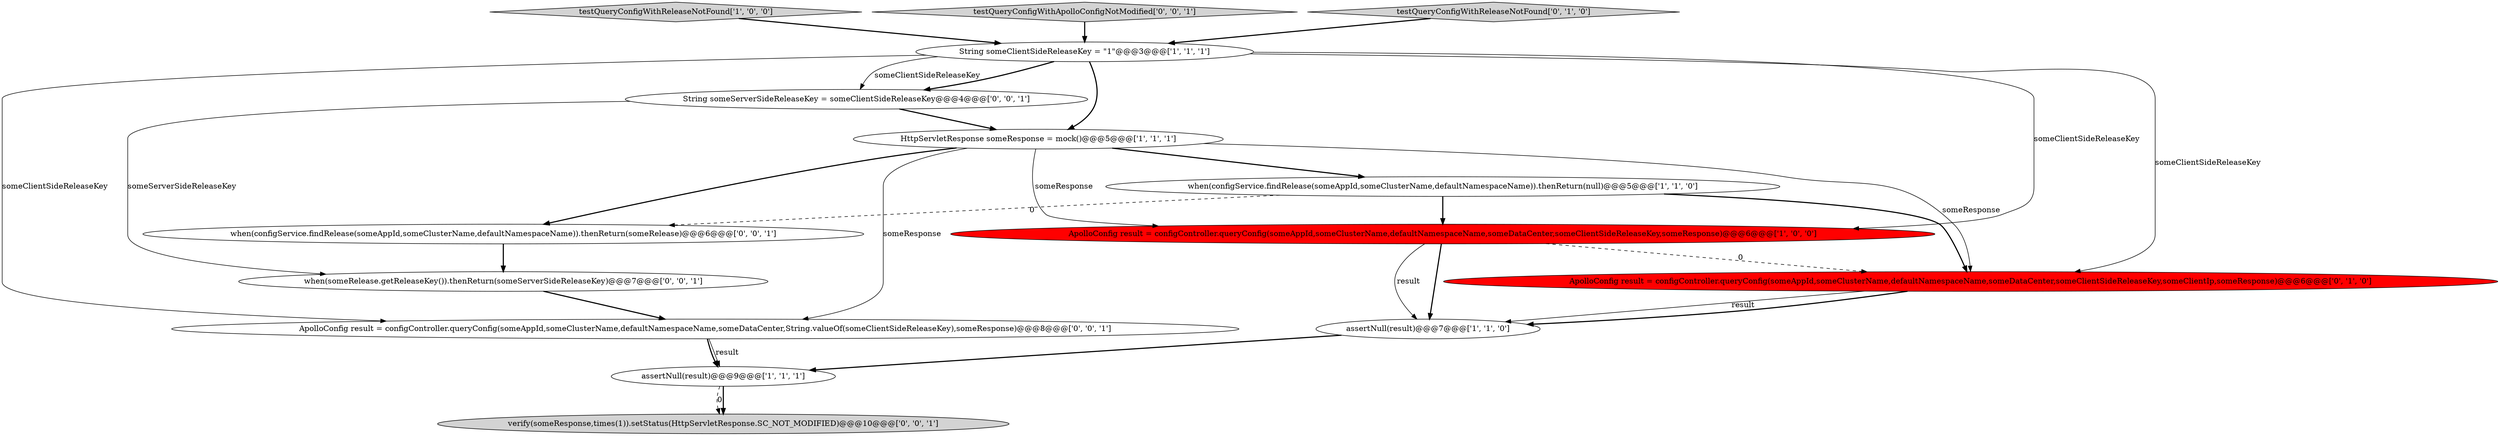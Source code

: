 digraph {
5 [style = filled, label = "assertNull(result)@@@9@@@['1', '1', '1']", fillcolor = white, shape = ellipse image = "AAA0AAABBB1BBB"];
13 [style = filled, label = "verify(someResponse,times(1)).setStatus(HttpServletResponse.SC_NOT_MODIFIED)@@@10@@@['0', '0', '1']", fillcolor = lightgray, shape = ellipse image = "AAA0AAABBB3BBB"];
2 [style = filled, label = "ApolloConfig result = configController.queryConfig(someAppId,someClusterName,defaultNamespaceName,someDataCenter,someClientSideReleaseKey,someResponse)@@@6@@@['1', '0', '0']", fillcolor = red, shape = ellipse image = "AAA1AAABBB1BBB"];
3 [style = filled, label = "testQueryConfigWithReleaseNotFound['1', '0', '0']", fillcolor = lightgray, shape = diamond image = "AAA0AAABBB1BBB"];
8 [style = filled, label = "ApolloConfig result = configController.queryConfig(someAppId,someClusterName,defaultNamespaceName,someDataCenter,someClientSideReleaseKey,someClientIp,someResponse)@@@6@@@['0', '1', '0']", fillcolor = red, shape = ellipse image = "AAA1AAABBB2BBB"];
14 [style = filled, label = "testQueryConfigWithApolloConfigNotModified['0', '0', '1']", fillcolor = lightgray, shape = diamond image = "AAA0AAABBB3BBB"];
6 [style = filled, label = "assertNull(result)@@@7@@@['1', '1', '0']", fillcolor = white, shape = ellipse image = "AAA0AAABBB1BBB"];
10 [style = filled, label = "when(someRelease.getReleaseKey()).thenReturn(someServerSideReleaseKey)@@@7@@@['0', '0', '1']", fillcolor = white, shape = ellipse image = "AAA0AAABBB3BBB"];
1 [style = filled, label = "HttpServletResponse someResponse = mock()@@@5@@@['1', '1', '1']", fillcolor = white, shape = ellipse image = "AAA0AAABBB1BBB"];
12 [style = filled, label = "when(configService.findRelease(someAppId,someClusterName,defaultNamespaceName)).thenReturn(someRelease)@@@6@@@['0', '0', '1']", fillcolor = white, shape = ellipse image = "AAA0AAABBB3BBB"];
4 [style = filled, label = "when(configService.findRelease(someAppId,someClusterName,defaultNamespaceName)).thenReturn(null)@@@5@@@['1', '1', '0']", fillcolor = white, shape = ellipse image = "AAA0AAABBB1BBB"];
9 [style = filled, label = "ApolloConfig result = configController.queryConfig(someAppId,someClusterName,defaultNamespaceName,someDataCenter,String.valueOf(someClientSideReleaseKey),someResponse)@@@8@@@['0', '0', '1']", fillcolor = white, shape = ellipse image = "AAA0AAABBB3BBB"];
0 [style = filled, label = "String someClientSideReleaseKey = \"1\"@@@3@@@['1', '1', '1']", fillcolor = white, shape = ellipse image = "AAA0AAABBB1BBB"];
7 [style = filled, label = "testQueryConfigWithReleaseNotFound['0', '1', '0']", fillcolor = lightgray, shape = diamond image = "AAA0AAABBB2BBB"];
11 [style = filled, label = "String someServerSideReleaseKey = someClientSideReleaseKey@@@4@@@['0', '0', '1']", fillcolor = white, shape = ellipse image = "AAA0AAABBB3BBB"];
5->13 [style = dashed, label="0"];
2->6 [style = solid, label="result"];
1->4 [style = bold, label=""];
1->2 [style = solid, label="someResponse"];
11->1 [style = bold, label=""];
2->6 [style = bold, label=""];
8->6 [style = solid, label="result"];
1->9 [style = solid, label="someResponse"];
0->11 [style = bold, label=""];
8->6 [style = bold, label=""];
7->0 [style = bold, label=""];
4->2 [style = bold, label=""];
1->8 [style = solid, label="someResponse"];
0->2 [style = solid, label="someClientSideReleaseKey"];
2->8 [style = dashed, label="0"];
11->10 [style = solid, label="someServerSideReleaseKey"];
3->0 [style = bold, label=""];
0->11 [style = solid, label="someClientSideReleaseKey"];
4->12 [style = dashed, label="0"];
0->8 [style = solid, label="someClientSideReleaseKey"];
6->5 [style = bold, label=""];
12->10 [style = bold, label=""];
14->0 [style = bold, label=""];
0->1 [style = bold, label=""];
5->13 [style = bold, label=""];
1->12 [style = bold, label=""];
9->5 [style = bold, label=""];
4->8 [style = bold, label=""];
10->9 [style = bold, label=""];
9->5 [style = solid, label="result"];
0->9 [style = solid, label="someClientSideReleaseKey"];
}
